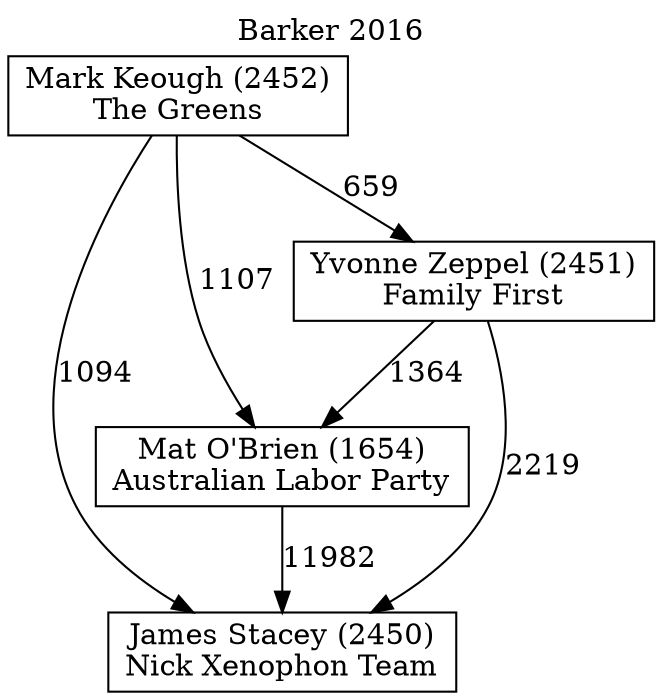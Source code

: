 // House preference flow
digraph "James Stacey (2450)_Barker_2016" {
	graph [label="Barker 2016" labelloc=t mclimit=10]
	node [shape=box]
	"James Stacey (2450)" [label="James Stacey (2450)
Nick Xenophon Team"]
	"Mat O'Brien (1654)" [label="Mat O'Brien (1654)
Australian Labor Party"]
	"Yvonne Zeppel (2451)" [label="Yvonne Zeppel (2451)
Family First"]
	"Mark Keough (2452)" [label="Mark Keough (2452)
The Greens"]
	"Mat O'Brien (1654)" -> "James Stacey (2450)" [label=11982]
	"Yvonne Zeppel (2451)" -> "Mat O'Brien (1654)" [label=1364]
	"Mark Keough (2452)" -> "Yvonne Zeppel (2451)" [label=659]
	"Yvonne Zeppel (2451)" -> "James Stacey (2450)" [label=2219]
	"Mark Keough (2452)" -> "James Stacey (2450)" [label=1094]
	"Mark Keough (2452)" -> "Mat O'Brien (1654)" [label=1107]
}
